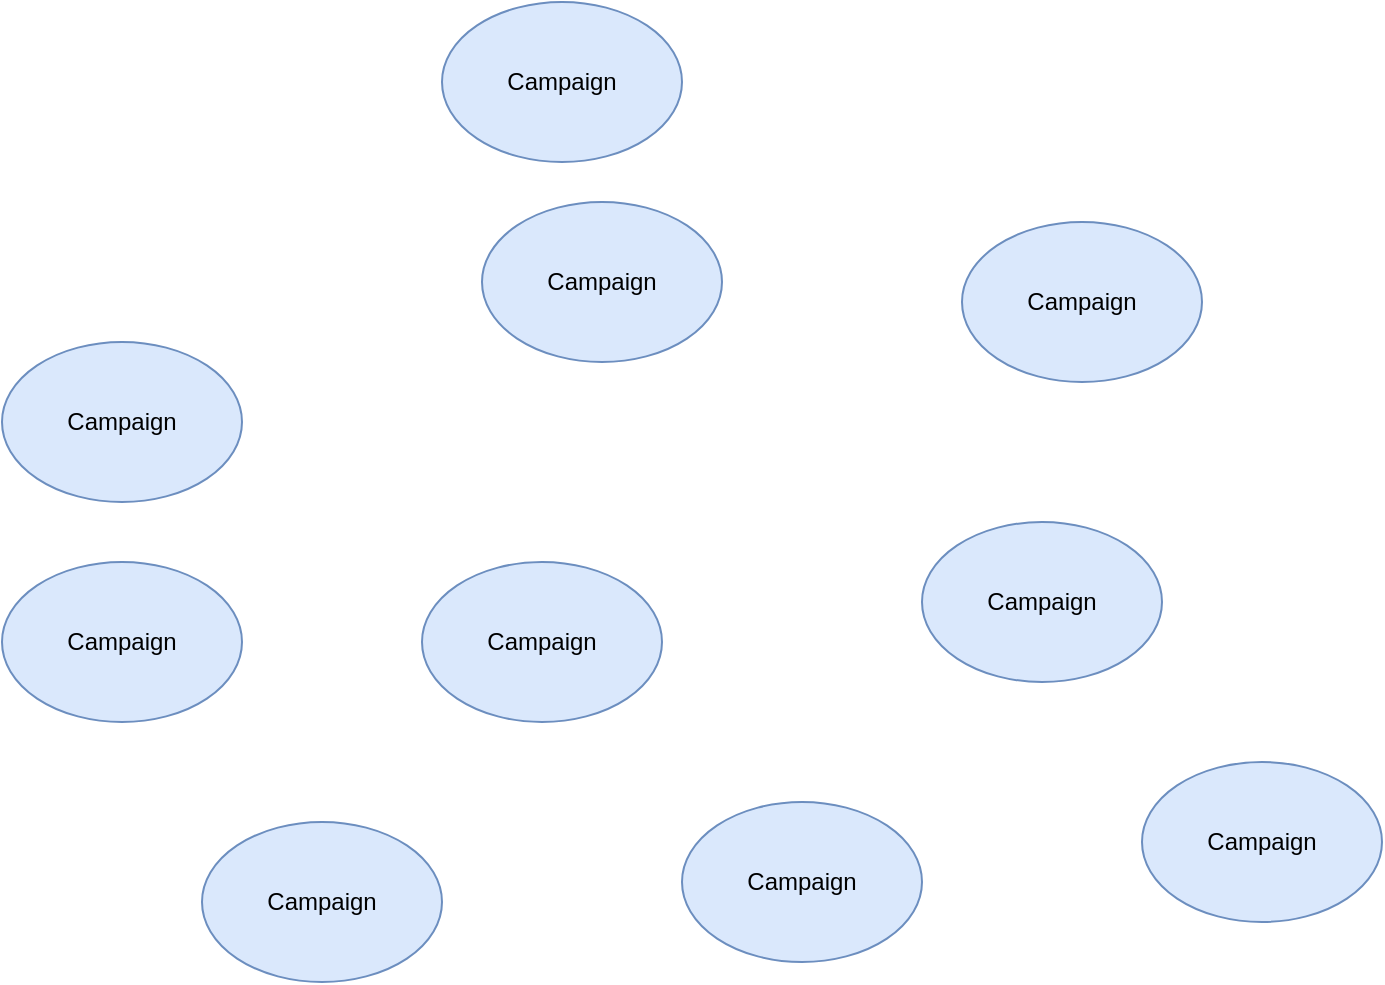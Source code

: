 <mxfile version="14.2.4" type="github"><diagram id="4iBsPGIhA1vHEZpy3Nmp" name="Page-1"><mxGraphModel dx="898" dy="505" grid="1" gridSize="10" guides="1" tooltips="1" connect="1" arrows="1" fold="1" page="1" pageScale="1" pageWidth="827" pageHeight="1169" math="0" shadow="0"><root><mxCell id="0"/><mxCell id="1" parent="0"/><mxCell id="jn9955V5uWP0P8kIeCZy-2" value="" style="ellipse;whiteSpace=wrap;html=1;fillColor=#dae8fc;strokeColor=#6c8ebf;" vertex="1" parent="1"><mxGeometry x="270" y="100" width="120" height="80" as="geometry"/></mxCell><mxCell id="jn9955V5uWP0P8kIeCZy-3" value="Campaign" style="text;html=1;strokeColor=none;fillColor=none;align=center;verticalAlign=middle;whiteSpace=wrap;rounded=0;" vertex="1" parent="1"><mxGeometry x="310" y="130" width="40" height="20" as="geometry"/></mxCell><mxCell id="jn9955V5uWP0P8kIeCZy-5" value="" style="ellipse;whiteSpace=wrap;html=1;fillColor=#dae8fc;strokeColor=#6c8ebf;" vertex="1" parent="1"><mxGeometry x="510" y="110" width="120" height="80" as="geometry"/></mxCell><mxCell id="jn9955V5uWP0P8kIeCZy-6" value="" style="ellipse;whiteSpace=wrap;html=1;fillColor=#dae8fc;strokeColor=#6c8ebf;" vertex="1" parent="1"><mxGeometry x="490" y="260" width="120" height="80" as="geometry"/></mxCell><mxCell id="jn9955V5uWP0P8kIeCZy-7" value="" style="ellipse;whiteSpace=wrap;html=1;fillColor=#dae8fc;strokeColor=#6c8ebf;" vertex="1" parent="1"><mxGeometry x="240" y="280" width="120" height="80" as="geometry"/></mxCell><mxCell id="jn9955V5uWP0P8kIeCZy-11" value="" style="ellipse;whiteSpace=wrap;html=1;fillColor=#dae8fc;strokeColor=#6c8ebf;" vertex="1" parent="1"><mxGeometry x="250" width="120" height="80" as="geometry"/></mxCell><mxCell id="jn9955V5uWP0P8kIeCZy-12" value="" style="ellipse;whiteSpace=wrap;html=1;fillColor=#dae8fc;strokeColor=#6c8ebf;" vertex="1" parent="1"><mxGeometry x="30" y="170" width="120" height="80" as="geometry"/></mxCell><mxCell id="jn9955V5uWP0P8kIeCZy-13" value="" style="ellipse;whiteSpace=wrap;html=1;fillColor=#dae8fc;strokeColor=#6c8ebf;" vertex="1" parent="1"><mxGeometry x="370" y="400" width="120" height="80" as="geometry"/></mxCell><mxCell id="jn9955V5uWP0P8kIeCZy-14" value="" style="ellipse;whiteSpace=wrap;html=1;fillColor=#dae8fc;strokeColor=#6c8ebf;" vertex="1" parent="1"><mxGeometry x="600" y="380" width="120" height="80" as="geometry"/></mxCell><mxCell id="jn9955V5uWP0P8kIeCZy-15" value="" style="ellipse;whiteSpace=wrap;html=1;fillColor=#dae8fc;strokeColor=#6c8ebf;" vertex="1" parent="1"><mxGeometry x="130" y="410" width="120" height="80" as="geometry"/></mxCell><mxCell id="jn9955V5uWP0P8kIeCZy-16" value="" style="ellipse;whiteSpace=wrap;html=1;fillColor=#dae8fc;strokeColor=#6c8ebf;" vertex="1" parent="1"><mxGeometry x="30" y="280" width="120" height="80" as="geometry"/></mxCell><mxCell id="jn9955V5uWP0P8kIeCZy-20" value="Campaign" style="text;html=1;strokeColor=none;fillColor=none;align=center;verticalAlign=middle;whiteSpace=wrap;rounded=0;" vertex="1" parent="1"><mxGeometry x="290" y="30" width="40" height="20" as="geometry"/></mxCell><mxCell id="jn9955V5uWP0P8kIeCZy-21" value="Campaign" style="text;html=1;strokeColor=none;fillColor=none;align=center;verticalAlign=middle;whiteSpace=wrap;rounded=0;" vertex="1" parent="1"><mxGeometry x="640" y="410" width="40" height="20" as="geometry"/></mxCell><mxCell id="jn9955V5uWP0P8kIeCZy-22" value="Campaign" style="text;html=1;strokeColor=none;fillColor=none;align=center;verticalAlign=middle;whiteSpace=wrap;rounded=0;" vertex="1" parent="1"><mxGeometry x="410" y="430" width="40" height="20" as="geometry"/></mxCell><mxCell id="jn9955V5uWP0P8kIeCZy-23" value="Campaign" style="text;html=1;strokeColor=none;fillColor=none;align=center;verticalAlign=middle;whiteSpace=wrap;rounded=0;" vertex="1" parent="1"><mxGeometry x="170" y="440" width="40" height="20" as="geometry"/></mxCell><mxCell id="jn9955V5uWP0P8kIeCZy-24" value="Campaign" style="text;html=1;strokeColor=none;fillColor=none;align=center;verticalAlign=middle;whiteSpace=wrap;rounded=0;" vertex="1" parent="1"><mxGeometry x="70" y="200" width="40" height="20" as="geometry"/></mxCell><mxCell id="jn9955V5uWP0P8kIeCZy-25" value="Campaign" style="text;html=1;strokeColor=none;fillColor=none;align=center;verticalAlign=middle;whiteSpace=wrap;rounded=0;" vertex="1" parent="1"><mxGeometry x="70" y="310" width="40" height="20" as="geometry"/></mxCell><mxCell id="jn9955V5uWP0P8kIeCZy-26" value="Campaign" style="text;html=1;strokeColor=none;fillColor=none;align=center;verticalAlign=middle;whiteSpace=wrap;rounded=0;" vertex="1" parent="1"><mxGeometry x="550" y="140" width="40" height="20" as="geometry"/></mxCell><mxCell id="jn9955V5uWP0P8kIeCZy-27" value="Campaign" style="text;html=1;strokeColor=none;fillColor=none;align=center;verticalAlign=middle;whiteSpace=wrap;rounded=0;" vertex="1" parent="1"><mxGeometry x="530" y="290" width="40" height="20" as="geometry"/></mxCell><mxCell id="jn9955V5uWP0P8kIeCZy-28" value="Campaign" style="text;html=1;strokeColor=none;fillColor=none;align=center;verticalAlign=middle;whiteSpace=wrap;rounded=0;" vertex="1" parent="1"><mxGeometry x="280" y="310" width="40" height="20" as="geometry"/></mxCell></root></mxGraphModel></diagram></mxfile>
